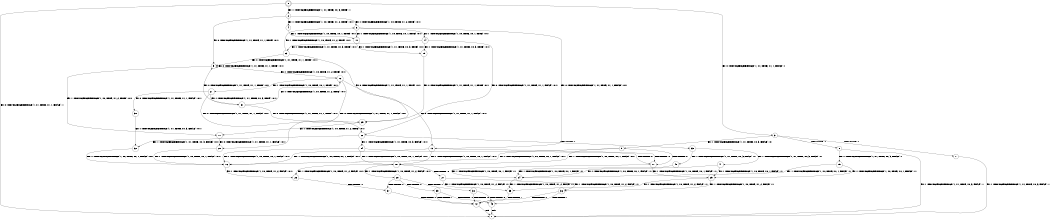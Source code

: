 digraph BCG {
size = "7, 10.5";
center = TRUE;
node [shape = circle];
0 [peripheries = 2];
0 -> 1 [label = "EX !0 !ATOMIC_EXCH_BRANCH (1, +1, TRUE, +1, 1, FALSE) !::"];
0 -> 2 [label = "EX !1 !ATOMIC_EXCH_BRANCH (1, +1, TRUE, +0, 3, TRUE) !::"];
0 -> 3 [label = "EX !0 !ATOMIC_EXCH_BRANCH (1, +1, TRUE, +1, 1, FALSE) !::"];
2 -> 4 [label = "EX !1 !ATOMIC_EXCH_BRANCH (1, +0, TRUE, +1, 2, TRUE) !:0:1:"];
2 -> 5 [label = "EX !0 !ATOMIC_EXCH_BRANCH (1, +1, TRUE, +1, 1, TRUE) !:0:1:"];
2 -> 6 [label = "EX !1 !ATOMIC_EXCH_BRANCH (1, +0, TRUE, +1, 2, TRUE) !:0:1:"];
3 -> 7 [label = "TERMINATE !0"];
3 -> 8 [label = "TERMINATE !0"];
3 -> 9 [label = "EX !1 !ATOMIC_EXCH_BRANCH (1, +1, TRUE, +0, 3, FALSE) !:0:"];
4 -> 10 [label = "EX !1 !ATOMIC_EXCH_BRANCH (1, +0, TRUE, +0, 1, TRUE) !:0:1:"];
5 -> 11 [label = "EX !1 !ATOMIC_EXCH_BRANCH (1, +0, TRUE, +1, 2, TRUE) !:0:1:"];
5 -> 12 [label = "EX !1 !ATOMIC_EXCH_BRANCH (1, +0, TRUE, +1, 2, TRUE) !:0:1:"];
5 -> 5 [label = "EX !0 !ATOMIC_EXCH_BRANCH (1, +1, TRUE, +1, 1, TRUE) !:0:1:"];
6 -> 10 [label = "EX !1 !ATOMIC_EXCH_BRANCH (1, +0, TRUE, +0, 1, TRUE) !:0:1:"];
6 -> 13 [label = "EX !0 !ATOMIC_EXCH_BRANCH (1, +1, TRUE, +1, 1, FALSE) !:0:1:"];
6 -> 14 [label = "EX !1 !ATOMIC_EXCH_BRANCH (1, +0, TRUE, +0, 1, TRUE) !:0:1:"];
7 -> 1 [label = "EX !1 !ATOMIC_EXCH_BRANCH (1, +1, TRUE, +0, 3, FALSE) !::"];
8 -> 1 [label = "EX !1 !ATOMIC_EXCH_BRANCH (1, +1, TRUE, +0, 3, FALSE) !::"];
8 -> 15 [label = "EX !1 !ATOMIC_EXCH_BRANCH (1, +1, TRUE, +0, 3, FALSE) !::"];
9 -> 16 [label = "EX !1 !ATOMIC_EXCH_BRANCH (1, +0, TRUE, +0, 1, FALSE) !:0:1:"];
9 -> 17 [label = "TERMINATE !0"];
9 -> 18 [label = "EX !1 !ATOMIC_EXCH_BRANCH (1, +0, TRUE, +0, 1, FALSE) !:0:1:"];
10 -> 19 [label = "EX !1 !ATOMIC_EXCH_BRANCH (1, +1, TRUE, +0, 3, TRUE) !:0:1:"];
11 -> 20 [label = "EX !0 !ATOMIC_EXCH_BRANCH (1, +1, TRUE, +1, 1, FALSE) !:0:1:"];
12 -> 20 [label = "EX !0 !ATOMIC_EXCH_BRANCH (1, +1, TRUE, +1, 1, FALSE) !:0:1:"];
12 -> 21 [label = "EX !1 !ATOMIC_EXCH_BRANCH (1, +0, TRUE, +0, 1, TRUE) !:0:1:"];
12 -> 13 [label = "EX !0 !ATOMIC_EXCH_BRANCH (1, +1, TRUE, +1, 1, FALSE) !:0:1:"];
13 -> 16 [label = "EX !1 !ATOMIC_EXCH_BRANCH (1, +0, TRUE, +0, 1, FALSE) !:0:1:"];
13 -> 17 [label = "TERMINATE !0"];
13 -> 18 [label = "EX !1 !ATOMIC_EXCH_BRANCH (1, +0, TRUE, +0, 1, FALSE) !:0:1:"];
14 -> 19 [label = "EX !1 !ATOMIC_EXCH_BRANCH (1, +1, TRUE, +0, 3, TRUE) !:0:1:"];
14 -> 22 [label = "EX !0 !ATOMIC_EXCH_BRANCH (1, +1, TRUE, +1, 1, FALSE) !:0:1:"];
14 -> 23 [label = "EX !1 !ATOMIC_EXCH_BRANCH (1, +1, TRUE, +0, 3, TRUE) !:0:1:"];
15 -> 24 [label = "EX !1 !ATOMIC_EXCH_BRANCH (1, +0, TRUE, +0, 1, FALSE) !:1:"];
15 -> 25 [label = "EX !1 !ATOMIC_EXCH_BRANCH (1, +0, TRUE, +0, 1, FALSE) !:1:"];
16 -> 26 [label = "EX !1 !ATOMIC_EXCH_BRANCH (1, +0, TRUE, +1, 2, FALSE) !:0:1:"];
17 -> 24 [label = "EX !1 !ATOMIC_EXCH_BRANCH (1, +0, TRUE, +0, 1, FALSE) !:1:"];
17 -> 25 [label = "EX !1 !ATOMIC_EXCH_BRANCH (1, +0, TRUE, +0, 1, FALSE) !:1:"];
18 -> 26 [label = "EX !1 !ATOMIC_EXCH_BRANCH (1, +0, TRUE, +1, 2, FALSE) !:0:1:"];
18 -> 27 [label = "TERMINATE !0"];
18 -> 28 [label = "EX !1 !ATOMIC_EXCH_BRANCH (1, +0, TRUE, +1, 2, FALSE) !:0:1:"];
19 -> 29 [label = "EX !0 !ATOMIC_EXCH_BRANCH (1, +1, TRUE, +1, 1, TRUE) !:0:1:"];
20 -> 16 [label = "EX !1 !ATOMIC_EXCH_BRANCH (1, +0, TRUE, +0, 1, FALSE) !:0:1:"];
21 -> 30 [label = "EX !0 !ATOMIC_EXCH_BRANCH (1, +1, TRUE, +1, 1, FALSE) !:0:1:"];
21 -> 31 [label = "EX !1 !ATOMIC_EXCH_BRANCH (1, +1, TRUE, +0, 3, TRUE) !:0:1:"];
21 -> 22 [label = "EX !0 !ATOMIC_EXCH_BRANCH (1, +1, TRUE, +1, 1, FALSE) !:0:1:"];
22 -> 32 [label = "EX !1 !ATOMIC_EXCH_BRANCH (1, +1, TRUE, +0, 3, FALSE) !:0:1:"];
22 -> 33 [label = "TERMINATE !0"];
22 -> 34 [label = "EX !1 !ATOMIC_EXCH_BRANCH (1, +1, TRUE, +0, 3, FALSE) !:0:1:"];
23 -> 29 [label = "EX !0 !ATOMIC_EXCH_BRANCH (1, +1, TRUE, +1, 1, TRUE) !:0:1:"];
23 -> 5 [label = "EX !0 !ATOMIC_EXCH_BRANCH (1, +1, TRUE, +1, 1, TRUE) !:0:1:"];
23 -> 6 [label = "EX !1 !ATOMIC_EXCH_BRANCH (1, +0, TRUE, +1, 2, TRUE) !:0:1:"];
24 -> 35 [label = "EX !1 !ATOMIC_EXCH_BRANCH (1, +0, TRUE, +1, 2, FALSE) !:1:"];
25 -> 35 [label = "EX !1 !ATOMIC_EXCH_BRANCH (1, +0, TRUE, +1, 2, FALSE) !:1:"];
25 -> 36 [label = "EX !1 !ATOMIC_EXCH_BRANCH (1, +0, TRUE, +1, 2, FALSE) !:1:"];
26 -> 37 [label = "TERMINATE !0"];
27 -> 35 [label = "EX !1 !ATOMIC_EXCH_BRANCH (1, +0, TRUE, +1, 2, FALSE) !:1:"];
27 -> 36 [label = "EX !1 !ATOMIC_EXCH_BRANCH (1, +0, TRUE, +1, 2, FALSE) !:1:"];
28 -> 37 [label = "TERMINATE !0"];
28 -> 38 [label = "TERMINATE !1"];
28 -> 39 [label = "TERMINATE !0"];
29 -> 11 [label = "EX !1 !ATOMIC_EXCH_BRANCH (1, +0, TRUE, +1, 2, TRUE) !:0:1:"];
30 -> 32 [label = "EX !1 !ATOMIC_EXCH_BRANCH (1, +1, TRUE, +0, 3, FALSE) !:0:1:"];
31 -> 29 [label = "EX !0 !ATOMIC_EXCH_BRANCH (1, +1, TRUE, +1, 1, TRUE) !:0:1:"];
31 -> 12 [label = "EX !1 !ATOMIC_EXCH_BRANCH (1, +0, TRUE, +1, 2, TRUE) !:0:1:"];
31 -> 5 [label = "EX !0 !ATOMIC_EXCH_BRANCH (1, +1, TRUE, +1, 1, TRUE) !:0:1:"];
32 -> 16 [label = "EX !1 !ATOMIC_EXCH_BRANCH (1, +0, TRUE, +0, 1, FALSE) !:0:1:"];
33 -> 40 [label = "EX !1 !ATOMIC_EXCH_BRANCH (1, +1, TRUE, +0, 3, FALSE) !:1:"];
33 -> 41 [label = "EX !1 !ATOMIC_EXCH_BRANCH (1, +1, TRUE, +0, 3, FALSE) !:1:"];
34 -> 16 [label = "EX !1 !ATOMIC_EXCH_BRANCH (1, +0, TRUE, +0, 1, FALSE) !:0:1:"];
34 -> 17 [label = "TERMINATE !0"];
34 -> 18 [label = "EX !1 !ATOMIC_EXCH_BRANCH (1, +0, TRUE, +0, 1, FALSE) !:0:1:"];
35 -> 42 [label = "TERMINATE !1"];
36 -> 42 [label = "TERMINATE !1"];
36 -> 43 [label = "TERMINATE !1"];
37 -> 42 [label = "TERMINATE !1"];
38 -> 42 [label = "TERMINATE !0"];
38 -> 43 [label = "TERMINATE !0"];
39 -> 42 [label = "TERMINATE !1"];
39 -> 43 [label = "TERMINATE !1"];
40 -> 24 [label = "EX !1 !ATOMIC_EXCH_BRANCH (1, +0, TRUE, +0, 1, FALSE) !:1:"];
41 -> 24 [label = "EX !1 !ATOMIC_EXCH_BRANCH (1, +0, TRUE, +0, 1, FALSE) !:1:"];
41 -> 25 [label = "EX !1 !ATOMIC_EXCH_BRANCH (1, +0, TRUE, +0, 1, FALSE) !:1:"];
42 -> 1 [label = "exit"];
43 -> 1 [label = "exit"];
}
